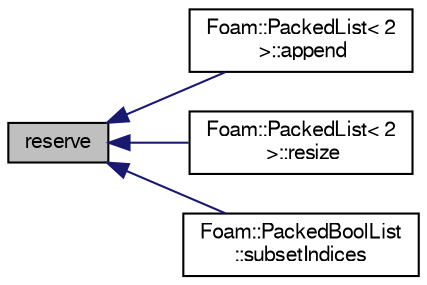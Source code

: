 digraph "reserve"
{
  bgcolor="transparent";
  edge [fontname="FreeSans",fontsize="10",labelfontname="FreeSans",labelfontsize="10"];
  node [fontname="FreeSans",fontsize="10",shape=record];
  rankdir="LR";
  Node264 [label="reserve",height=0.2,width=0.4,color="black", fillcolor="grey75", style="filled", fontcolor="black"];
  Node264 -> Node265 [dir="back",color="midnightblue",fontsize="10",style="solid",fontname="FreeSans"];
  Node265 [label="Foam::PackedList\< 2\l \>::append",height=0.2,width=0.4,color="black",URL="$a25938.html#abc9a8b3af52d2a65082239e1e3a4f344",tooltip="Append a value at the end of the list. "];
  Node264 -> Node266 [dir="back",color="midnightblue",fontsize="10",style="solid",fontname="FreeSans"];
  Node266 [label="Foam::PackedList\< 2\l \>::resize",height=0.2,width=0.4,color="black",URL="$a25938.html#a269162b4a99f0b5255951cfe3309f517",tooltip="Reset addressable list size, does not shrink the allocated size. "];
  Node264 -> Node267 [dir="back",color="midnightblue",fontsize="10",style="solid",fontname="FreeSans"];
  Node267 [label="Foam::PackedBoolList\l::subsetIndices",height=0.2,width=0.4,color="black",URL="$a25934.html#a8b2d108f63573712c183d737db3917a8"];
}
